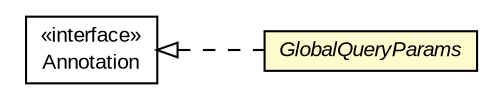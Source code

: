 #!/usr/local/bin/dot
#
# Class diagram 
# Generated by UMLGraph version R5_6-24-gf6e263 (http://www.umlgraph.org/)
#

digraph G {
	edge [fontname="arial",fontsize=10,labelfontname="arial",labelfontsize=10];
	node [fontname="arial",fontsize=10,shape=plaintext];
	nodesep=0.25;
	ranksep=0.5;
	rankdir=LR;
	// com.gwtplatform.dispatch.rest.client.GlobalQueryParams
	c277533 [label=<<table title="com.gwtplatform.dispatch.rest.client.GlobalQueryParams" border="0" cellborder="1" cellspacing="0" cellpadding="2" port="p" bgcolor="lemonChiffon" href="./GlobalQueryParams.html">
		<tr><td><table border="0" cellspacing="0" cellpadding="1">
<tr><td align="center" balign="center"><font face="arial italic"> GlobalQueryParams </font></td></tr>
		</table></td></tr>
		</table>>, URL="./GlobalQueryParams.html", fontname="arial", fontcolor="black", fontsize=10.0];
	//com.gwtplatform.dispatch.rest.client.GlobalQueryParams implements java.lang.annotation.Annotation
	c277942:p -> c277533:p [dir=back,arrowtail=empty,style=dashed];
	// java.lang.annotation.Annotation
	c277942 [label=<<table title="java.lang.annotation.Annotation" border="0" cellborder="1" cellspacing="0" cellpadding="2" port="p" href="http://download.oracle.com/javase/6/docs/api/java/lang/annotation/Annotation.html">
		<tr><td><table border="0" cellspacing="0" cellpadding="1">
<tr><td align="center" balign="center"> &#171;interface&#187; </td></tr>
<tr><td align="center" balign="center"> Annotation </td></tr>
		</table></td></tr>
		</table>>, URL="http://download.oracle.com/javase/6/docs/api/java/lang/annotation/Annotation.html", fontname="arial", fontcolor="black", fontsize=10.0];
}

